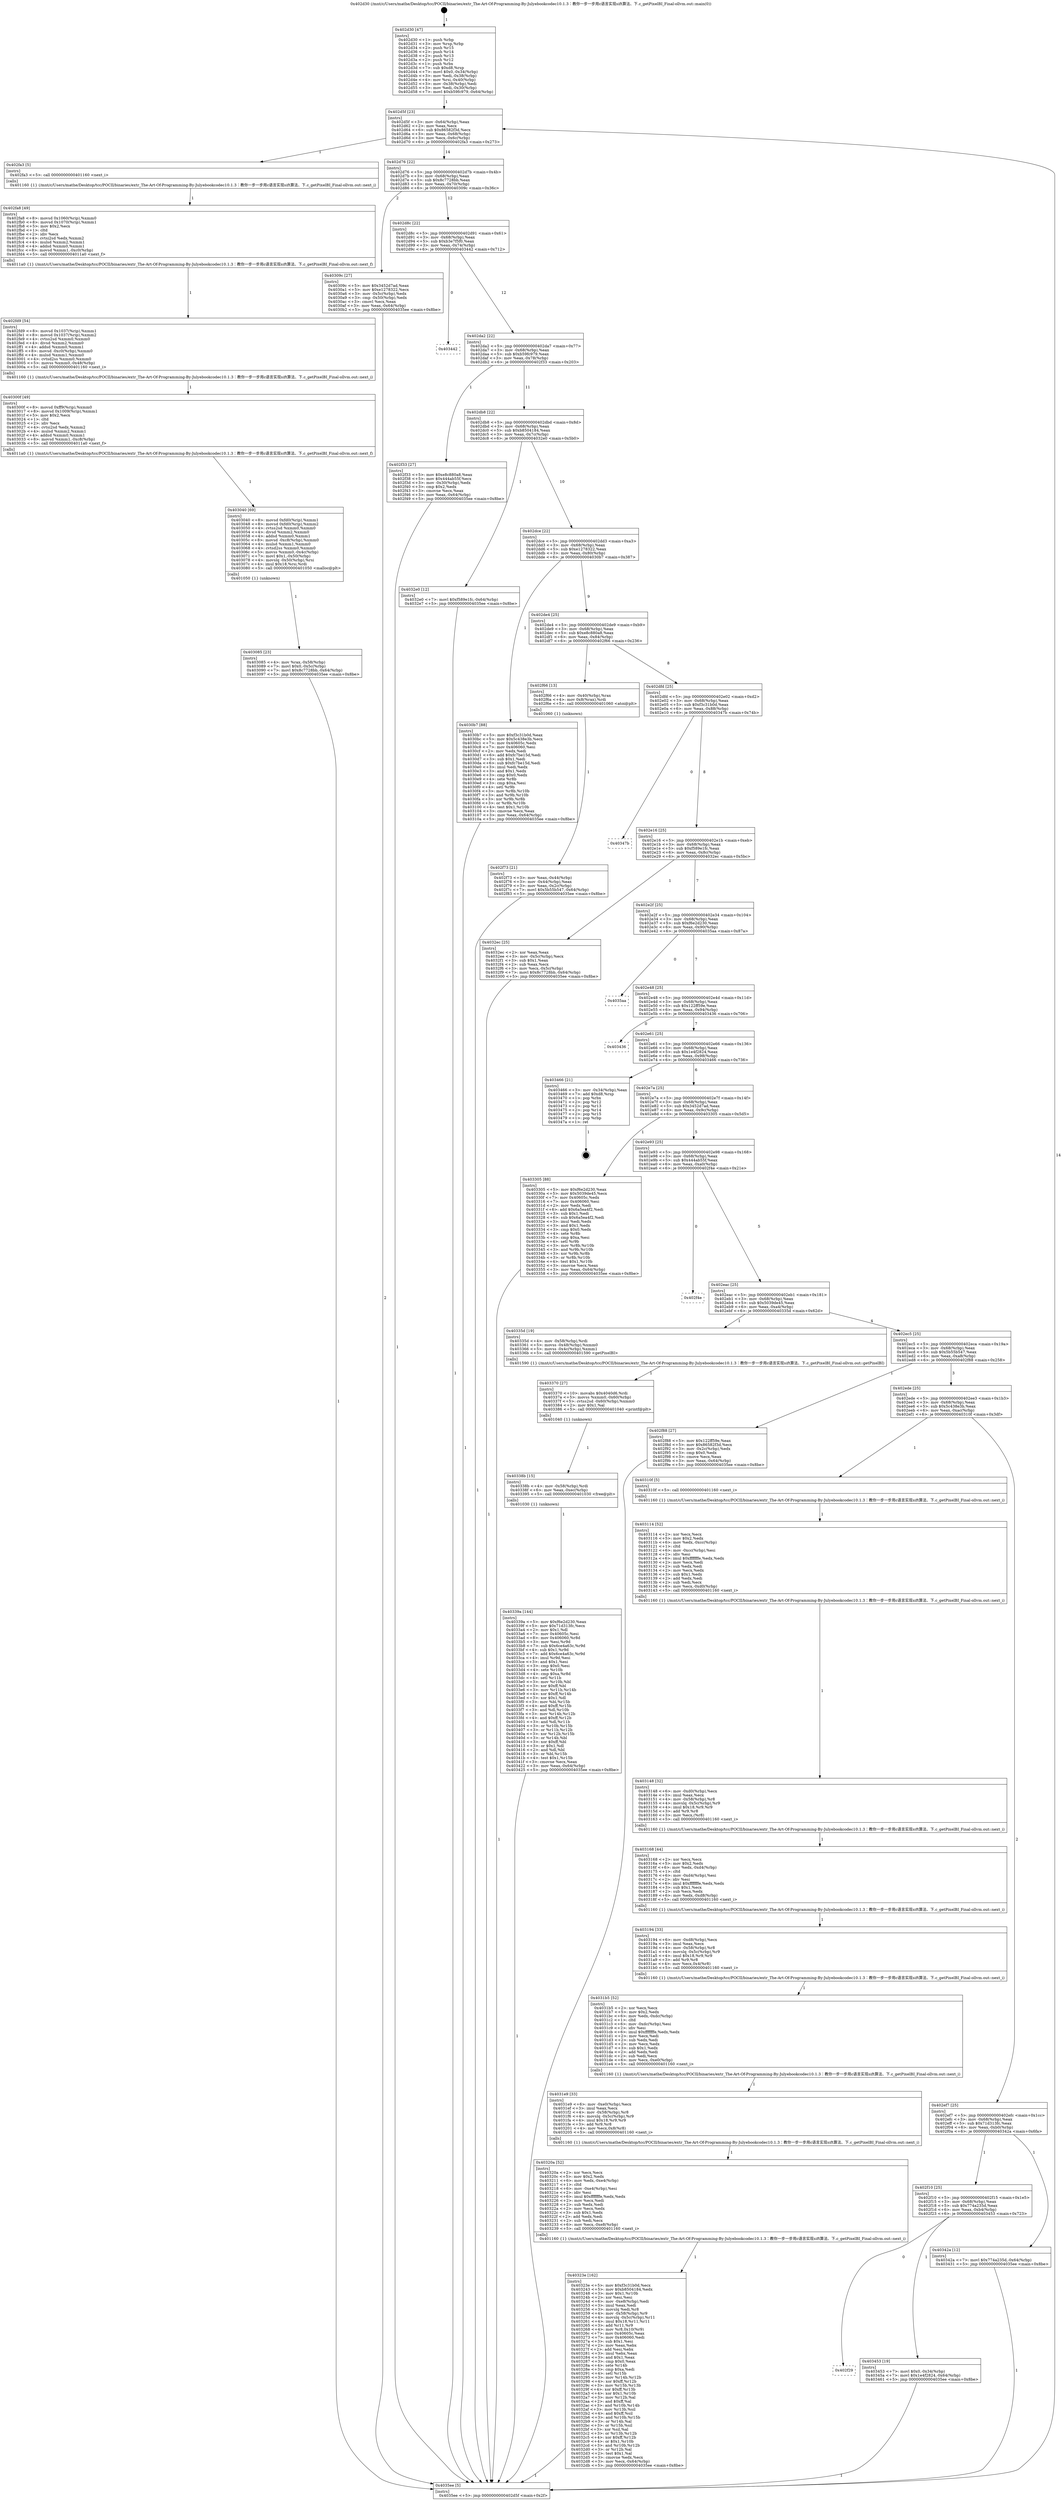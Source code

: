 digraph "0x402d30" {
  label = "0x402d30 (/mnt/c/Users/mathe/Desktop/tcc/POCII/binaries/extr_The-Art-Of-Programming-By-Julyebookcodec10.1.3：教你一步一步用c语言实现sift算法、下.c_getPixelBI_Final-ollvm.out::main(0))"
  labelloc = "t"
  node[shape=record]

  Entry [label="",width=0.3,height=0.3,shape=circle,fillcolor=black,style=filled]
  "0x402d5f" [label="{
     0x402d5f [23]\l
     | [instrs]\l
     &nbsp;&nbsp;0x402d5f \<+3\>: mov -0x64(%rbp),%eax\l
     &nbsp;&nbsp;0x402d62 \<+2\>: mov %eax,%ecx\l
     &nbsp;&nbsp;0x402d64 \<+6\>: sub $0x86582f3d,%ecx\l
     &nbsp;&nbsp;0x402d6a \<+3\>: mov %eax,-0x68(%rbp)\l
     &nbsp;&nbsp;0x402d6d \<+3\>: mov %ecx,-0x6c(%rbp)\l
     &nbsp;&nbsp;0x402d70 \<+6\>: je 0000000000402fa3 \<main+0x273\>\l
  }"]
  "0x402fa3" [label="{
     0x402fa3 [5]\l
     | [instrs]\l
     &nbsp;&nbsp;0x402fa3 \<+5\>: call 0000000000401160 \<next_i\>\l
     | [calls]\l
     &nbsp;&nbsp;0x401160 \{1\} (/mnt/c/Users/mathe/Desktop/tcc/POCII/binaries/extr_The-Art-Of-Programming-By-Julyebookcodec10.1.3：教你一步一步用c语言实现sift算法、下.c_getPixelBI_Final-ollvm.out::next_i)\l
  }"]
  "0x402d76" [label="{
     0x402d76 [22]\l
     | [instrs]\l
     &nbsp;&nbsp;0x402d76 \<+5\>: jmp 0000000000402d7b \<main+0x4b\>\l
     &nbsp;&nbsp;0x402d7b \<+3\>: mov -0x68(%rbp),%eax\l
     &nbsp;&nbsp;0x402d7e \<+5\>: sub $0x8c7728bb,%eax\l
     &nbsp;&nbsp;0x402d83 \<+3\>: mov %eax,-0x70(%rbp)\l
     &nbsp;&nbsp;0x402d86 \<+6\>: je 000000000040309c \<main+0x36c\>\l
  }"]
  Exit [label="",width=0.3,height=0.3,shape=circle,fillcolor=black,style=filled,peripheries=2]
  "0x40309c" [label="{
     0x40309c [27]\l
     | [instrs]\l
     &nbsp;&nbsp;0x40309c \<+5\>: mov $0x3452d7ad,%eax\l
     &nbsp;&nbsp;0x4030a1 \<+5\>: mov $0xe1278322,%ecx\l
     &nbsp;&nbsp;0x4030a6 \<+3\>: mov -0x5c(%rbp),%edx\l
     &nbsp;&nbsp;0x4030a9 \<+3\>: cmp -0x50(%rbp),%edx\l
     &nbsp;&nbsp;0x4030ac \<+3\>: cmovl %ecx,%eax\l
     &nbsp;&nbsp;0x4030af \<+3\>: mov %eax,-0x64(%rbp)\l
     &nbsp;&nbsp;0x4030b2 \<+5\>: jmp 00000000004035ee \<main+0x8be\>\l
  }"]
  "0x402d8c" [label="{
     0x402d8c [22]\l
     | [instrs]\l
     &nbsp;&nbsp;0x402d8c \<+5\>: jmp 0000000000402d91 \<main+0x61\>\l
     &nbsp;&nbsp;0x402d91 \<+3\>: mov -0x68(%rbp),%eax\l
     &nbsp;&nbsp;0x402d94 \<+5\>: sub $0xb3e7f5f0,%eax\l
     &nbsp;&nbsp;0x402d99 \<+3\>: mov %eax,-0x74(%rbp)\l
     &nbsp;&nbsp;0x402d9c \<+6\>: je 0000000000403442 \<main+0x712\>\l
  }"]
  "0x402f29" [label="{
     0x402f29\l
  }", style=dashed]
  "0x403442" [label="{
     0x403442\l
  }", style=dashed]
  "0x402da2" [label="{
     0x402da2 [22]\l
     | [instrs]\l
     &nbsp;&nbsp;0x402da2 \<+5\>: jmp 0000000000402da7 \<main+0x77\>\l
     &nbsp;&nbsp;0x402da7 \<+3\>: mov -0x68(%rbp),%eax\l
     &nbsp;&nbsp;0x402daa \<+5\>: sub $0xb59fc979,%eax\l
     &nbsp;&nbsp;0x402daf \<+3\>: mov %eax,-0x78(%rbp)\l
     &nbsp;&nbsp;0x402db2 \<+6\>: je 0000000000402f33 \<main+0x203\>\l
  }"]
  "0x403453" [label="{
     0x403453 [19]\l
     | [instrs]\l
     &nbsp;&nbsp;0x403453 \<+7\>: movl $0x0,-0x34(%rbp)\l
     &nbsp;&nbsp;0x40345a \<+7\>: movl $0x1e4f2824,-0x64(%rbp)\l
     &nbsp;&nbsp;0x403461 \<+5\>: jmp 00000000004035ee \<main+0x8be\>\l
  }"]
  "0x402f33" [label="{
     0x402f33 [27]\l
     | [instrs]\l
     &nbsp;&nbsp;0x402f33 \<+5\>: mov $0xe8c880a8,%eax\l
     &nbsp;&nbsp;0x402f38 \<+5\>: mov $0x444ab55f,%ecx\l
     &nbsp;&nbsp;0x402f3d \<+3\>: mov -0x30(%rbp),%edx\l
     &nbsp;&nbsp;0x402f40 \<+3\>: cmp $0x2,%edx\l
     &nbsp;&nbsp;0x402f43 \<+3\>: cmovne %ecx,%eax\l
     &nbsp;&nbsp;0x402f46 \<+3\>: mov %eax,-0x64(%rbp)\l
     &nbsp;&nbsp;0x402f49 \<+5\>: jmp 00000000004035ee \<main+0x8be\>\l
  }"]
  "0x402db8" [label="{
     0x402db8 [22]\l
     | [instrs]\l
     &nbsp;&nbsp;0x402db8 \<+5\>: jmp 0000000000402dbd \<main+0x8d\>\l
     &nbsp;&nbsp;0x402dbd \<+3\>: mov -0x68(%rbp),%eax\l
     &nbsp;&nbsp;0x402dc0 \<+5\>: sub $0xb8504184,%eax\l
     &nbsp;&nbsp;0x402dc5 \<+3\>: mov %eax,-0x7c(%rbp)\l
     &nbsp;&nbsp;0x402dc8 \<+6\>: je 00000000004032e0 \<main+0x5b0\>\l
  }"]
  "0x4035ee" [label="{
     0x4035ee [5]\l
     | [instrs]\l
     &nbsp;&nbsp;0x4035ee \<+5\>: jmp 0000000000402d5f \<main+0x2f\>\l
  }"]
  "0x402d30" [label="{
     0x402d30 [47]\l
     | [instrs]\l
     &nbsp;&nbsp;0x402d30 \<+1\>: push %rbp\l
     &nbsp;&nbsp;0x402d31 \<+3\>: mov %rsp,%rbp\l
     &nbsp;&nbsp;0x402d34 \<+2\>: push %r15\l
     &nbsp;&nbsp;0x402d36 \<+2\>: push %r14\l
     &nbsp;&nbsp;0x402d38 \<+2\>: push %r13\l
     &nbsp;&nbsp;0x402d3a \<+2\>: push %r12\l
     &nbsp;&nbsp;0x402d3c \<+1\>: push %rbx\l
     &nbsp;&nbsp;0x402d3d \<+7\>: sub $0xd8,%rsp\l
     &nbsp;&nbsp;0x402d44 \<+7\>: movl $0x0,-0x34(%rbp)\l
     &nbsp;&nbsp;0x402d4b \<+3\>: mov %edi,-0x38(%rbp)\l
     &nbsp;&nbsp;0x402d4e \<+4\>: mov %rsi,-0x40(%rbp)\l
     &nbsp;&nbsp;0x402d52 \<+3\>: mov -0x38(%rbp),%edi\l
     &nbsp;&nbsp;0x402d55 \<+3\>: mov %edi,-0x30(%rbp)\l
     &nbsp;&nbsp;0x402d58 \<+7\>: movl $0xb59fc979,-0x64(%rbp)\l
  }"]
  "0x402f10" [label="{
     0x402f10 [25]\l
     | [instrs]\l
     &nbsp;&nbsp;0x402f10 \<+5\>: jmp 0000000000402f15 \<main+0x1e5\>\l
     &nbsp;&nbsp;0x402f15 \<+3\>: mov -0x68(%rbp),%eax\l
     &nbsp;&nbsp;0x402f18 \<+5\>: sub $0x774a235d,%eax\l
     &nbsp;&nbsp;0x402f1d \<+6\>: mov %eax,-0xb4(%rbp)\l
     &nbsp;&nbsp;0x402f23 \<+6\>: je 0000000000403453 \<main+0x723\>\l
  }"]
  "0x4032e0" [label="{
     0x4032e0 [12]\l
     | [instrs]\l
     &nbsp;&nbsp;0x4032e0 \<+7\>: movl $0xf589e1fc,-0x64(%rbp)\l
     &nbsp;&nbsp;0x4032e7 \<+5\>: jmp 00000000004035ee \<main+0x8be\>\l
  }"]
  "0x402dce" [label="{
     0x402dce [22]\l
     | [instrs]\l
     &nbsp;&nbsp;0x402dce \<+5\>: jmp 0000000000402dd3 \<main+0xa3\>\l
     &nbsp;&nbsp;0x402dd3 \<+3\>: mov -0x68(%rbp),%eax\l
     &nbsp;&nbsp;0x402dd6 \<+5\>: sub $0xe1278322,%eax\l
     &nbsp;&nbsp;0x402ddb \<+3\>: mov %eax,-0x80(%rbp)\l
     &nbsp;&nbsp;0x402dde \<+6\>: je 00000000004030b7 \<main+0x387\>\l
  }"]
  "0x40342a" [label="{
     0x40342a [12]\l
     | [instrs]\l
     &nbsp;&nbsp;0x40342a \<+7\>: movl $0x774a235d,-0x64(%rbp)\l
     &nbsp;&nbsp;0x403431 \<+5\>: jmp 00000000004035ee \<main+0x8be\>\l
  }"]
  "0x4030b7" [label="{
     0x4030b7 [88]\l
     | [instrs]\l
     &nbsp;&nbsp;0x4030b7 \<+5\>: mov $0xf3c31b0d,%eax\l
     &nbsp;&nbsp;0x4030bc \<+5\>: mov $0x5c438e3b,%ecx\l
     &nbsp;&nbsp;0x4030c1 \<+7\>: mov 0x40605c,%edx\l
     &nbsp;&nbsp;0x4030c8 \<+7\>: mov 0x406060,%esi\l
     &nbsp;&nbsp;0x4030cf \<+2\>: mov %edx,%edi\l
     &nbsp;&nbsp;0x4030d1 \<+6\>: add $0xfc7be15d,%edi\l
     &nbsp;&nbsp;0x4030d7 \<+3\>: sub $0x1,%edi\l
     &nbsp;&nbsp;0x4030da \<+6\>: sub $0xfc7be15d,%edi\l
     &nbsp;&nbsp;0x4030e0 \<+3\>: imul %edi,%edx\l
     &nbsp;&nbsp;0x4030e3 \<+3\>: and $0x1,%edx\l
     &nbsp;&nbsp;0x4030e6 \<+3\>: cmp $0x0,%edx\l
     &nbsp;&nbsp;0x4030e9 \<+4\>: sete %r8b\l
     &nbsp;&nbsp;0x4030ed \<+3\>: cmp $0xa,%esi\l
     &nbsp;&nbsp;0x4030f0 \<+4\>: setl %r9b\l
     &nbsp;&nbsp;0x4030f4 \<+3\>: mov %r8b,%r10b\l
     &nbsp;&nbsp;0x4030f7 \<+3\>: and %r9b,%r10b\l
     &nbsp;&nbsp;0x4030fa \<+3\>: xor %r9b,%r8b\l
     &nbsp;&nbsp;0x4030fd \<+3\>: or %r8b,%r10b\l
     &nbsp;&nbsp;0x403100 \<+4\>: test $0x1,%r10b\l
     &nbsp;&nbsp;0x403104 \<+3\>: cmovne %ecx,%eax\l
     &nbsp;&nbsp;0x403107 \<+3\>: mov %eax,-0x64(%rbp)\l
     &nbsp;&nbsp;0x40310a \<+5\>: jmp 00000000004035ee \<main+0x8be\>\l
  }"]
  "0x402de4" [label="{
     0x402de4 [25]\l
     | [instrs]\l
     &nbsp;&nbsp;0x402de4 \<+5\>: jmp 0000000000402de9 \<main+0xb9\>\l
     &nbsp;&nbsp;0x402de9 \<+3\>: mov -0x68(%rbp),%eax\l
     &nbsp;&nbsp;0x402dec \<+5\>: sub $0xe8c880a8,%eax\l
     &nbsp;&nbsp;0x402df1 \<+6\>: mov %eax,-0x84(%rbp)\l
     &nbsp;&nbsp;0x402df7 \<+6\>: je 0000000000402f66 \<main+0x236\>\l
  }"]
  "0x40339a" [label="{
     0x40339a [144]\l
     | [instrs]\l
     &nbsp;&nbsp;0x40339a \<+5\>: mov $0xf6e2d230,%eax\l
     &nbsp;&nbsp;0x40339f \<+5\>: mov $0x71d313fc,%ecx\l
     &nbsp;&nbsp;0x4033a4 \<+2\>: mov $0x1,%dl\l
     &nbsp;&nbsp;0x4033a6 \<+7\>: mov 0x40605c,%esi\l
     &nbsp;&nbsp;0x4033ad \<+8\>: mov 0x406060,%r8d\l
     &nbsp;&nbsp;0x4033b5 \<+3\>: mov %esi,%r9d\l
     &nbsp;&nbsp;0x4033b8 \<+7\>: sub $0x6ce4a63c,%r9d\l
     &nbsp;&nbsp;0x4033bf \<+4\>: sub $0x1,%r9d\l
     &nbsp;&nbsp;0x4033c3 \<+7\>: add $0x6ce4a63c,%r9d\l
     &nbsp;&nbsp;0x4033ca \<+4\>: imul %r9d,%esi\l
     &nbsp;&nbsp;0x4033ce \<+3\>: and $0x1,%esi\l
     &nbsp;&nbsp;0x4033d1 \<+3\>: cmp $0x0,%esi\l
     &nbsp;&nbsp;0x4033d4 \<+4\>: sete %r10b\l
     &nbsp;&nbsp;0x4033d8 \<+4\>: cmp $0xa,%r8d\l
     &nbsp;&nbsp;0x4033dc \<+4\>: setl %r11b\l
     &nbsp;&nbsp;0x4033e0 \<+3\>: mov %r10b,%bl\l
     &nbsp;&nbsp;0x4033e3 \<+3\>: xor $0xff,%bl\l
     &nbsp;&nbsp;0x4033e6 \<+3\>: mov %r11b,%r14b\l
     &nbsp;&nbsp;0x4033e9 \<+4\>: xor $0xff,%r14b\l
     &nbsp;&nbsp;0x4033ed \<+3\>: xor $0x1,%dl\l
     &nbsp;&nbsp;0x4033f0 \<+3\>: mov %bl,%r15b\l
     &nbsp;&nbsp;0x4033f3 \<+4\>: and $0xff,%r15b\l
     &nbsp;&nbsp;0x4033f7 \<+3\>: and %dl,%r10b\l
     &nbsp;&nbsp;0x4033fa \<+3\>: mov %r14b,%r12b\l
     &nbsp;&nbsp;0x4033fd \<+4\>: and $0xff,%r12b\l
     &nbsp;&nbsp;0x403401 \<+3\>: and %dl,%r11b\l
     &nbsp;&nbsp;0x403404 \<+3\>: or %r10b,%r15b\l
     &nbsp;&nbsp;0x403407 \<+3\>: or %r11b,%r12b\l
     &nbsp;&nbsp;0x40340a \<+3\>: xor %r12b,%r15b\l
     &nbsp;&nbsp;0x40340d \<+3\>: or %r14b,%bl\l
     &nbsp;&nbsp;0x403410 \<+3\>: xor $0xff,%bl\l
     &nbsp;&nbsp;0x403413 \<+3\>: or $0x1,%dl\l
     &nbsp;&nbsp;0x403416 \<+2\>: and %dl,%bl\l
     &nbsp;&nbsp;0x403418 \<+3\>: or %bl,%r15b\l
     &nbsp;&nbsp;0x40341b \<+4\>: test $0x1,%r15b\l
     &nbsp;&nbsp;0x40341f \<+3\>: cmovne %ecx,%eax\l
     &nbsp;&nbsp;0x403422 \<+3\>: mov %eax,-0x64(%rbp)\l
     &nbsp;&nbsp;0x403425 \<+5\>: jmp 00000000004035ee \<main+0x8be\>\l
  }"]
  "0x402f66" [label="{
     0x402f66 [13]\l
     | [instrs]\l
     &nbsp;&nbsp;0x402f66 \<+4\>: mov -0x40(%rbp),%rax\l
     &nbsp;&nbsp;0x402f6a \<+4\>: mov 0x8(%rax),%rdi\l
     &nbsp;&nbsp;0x402f6e \<+5\>: call 0000000000401060 \<atoi@plt\>\l
     | [calls]\l
     &nbsp;&nbsp;0x401060 \{1\} (unknown)\l
  }"]
  "0x402dfd" [label="{
     0x402dfd [25]\l
     | [instrs]\l
     &nbsp;&nbsp;0x402dfd \<+5\>: jmp 0000000000402e02 \<main+0xd2\>\l
     &nbsp;&nbsp;0x402e02 \<+3\>: mov -0x68(%rbp),%eax\l
     &nbsp;&nbsp;0x402e05 \<+5\>: sub $0xf3c31b0d,%eax\l
     &nbsp;&nbsp;0x402e0a \<+6\>: mov %eax,-0x88(%rbp)\l
     &nbsp;&nbsp;0x402e10 \<+6\>: je 000000000040347b \<main+0x74b\>\l
  }"]
  "0x402f73" [label="{
     0x402f73 [21]\l
     | [instrs]\l
     &nbsp;&nbsp;0x402f73 \<+3\>: mov %eax,-0x44(%rbp)\l
     &nbsp;&nbsp;0x402f76 \<+3\>: mov -0x44(%rbp),%eax\l
     &nbsp;&nbsp;0x402f79 \<+3\>: mov %eax,-0x2c(%rbp)\l
     &nbsp;&nbsp;0x402f7c \<+7\>: movl $0x5b55b547,-0x64(%rbp)\l
     &nbsp;&nbsp;0x402f83 \<+5\>: jmp 00000000004035ee \<main+0x8be\>\l
  }"]
  "0x40338b" [label="{
     0x40338b [15]\l
     | [instrs]\l
     &nbsp;&nbsp;0x40338b \<+4\>: mov -0x58(%rbp),%rdi\l
     &nbsp;&nbsp;0x40338f \<+6\>: mov %eax,-0xec(%rbp)\l
     &nbsp;&nbsp;0x403395 \<+5\>: call 0000000000401030 \<free@plt\>\l
     | [calls]\l
     &nbsp;&nbsp;0x401030 \{1\} (unknown)\l
  }"]
  "0x40347b" [label="{
     0x40347b\l
  }", style=dashed]
  "0x402e16" [label="{
     0x402e16 [25]\l
     | [instrs]\l
     &nbsp;&nbsp;0x402e16 \<+5\>: jmp 0000000000402e1b \<main+0xeb\>\l
     &nbsp;&nbsp;0x402e1b \<+3\>: mov -0x68(%rbp),%eax\l
     &nbsp;&nbsp;0x402e1e \<+5\>: sub $0xf589e1fc,%eax\l
     &nbsp;&nbsp;0x402e23 \<+6\>: mov %eax,-0x8c(%rbp)\l
     &nbsp;&nbsp;0x402e29 \<+6\>: je 00000000004032ec \<main+0x5bc\>\l
  }"]
  "0x403370" [label="{
     0x403370 [27]\l
     | [instrs]\l
     &nbsp;&nbsp;0x403370 \<+10\>: movabs $0x4040d6,%rdi\l
     &nbsp;&nbsp;0x40337a \<+5\>: movss %xmm0,-0x60(%rbp)\l
     &nbsp;&nbsp;0x40337f \<+5\>: cvtss2sd -0x60(%rbp),%xmm0\l
     &nbsp;&nbsp;0x403384 \<+2\>: mov $0x1,%al\l
     &nbsp;&nbsp;0x403386 \<+5\>: call 0000000000401040 \<printf@plt\>\l
     | [calls]\l
     &nbsp;&nbsp;0x401040 \{1\} (unknown)\l
  }"]
  "0x4032ec" [label="{
     0x4032ec [25]\l
     | [instrs]\l
     &nbsp;&nbsp;0x4032ec \<+2\>: xor %eax,%eax\l
     &nbsp;&nbsp;0x4032ee \<+3\>: mov -0x5c(%rbp),%ecx\l
     &nbsp;&nbsp;0x4032f1 \<+3\>: sub $0x1,%eax\l
     &nbsp;&nbsp;0x4032f4 \<+2\>: sub %eax,%ecx\l
     &nbsp;&nbsp;0x4032f6 \<+3\>: mov %ecx,-0x5c(%rbp)\l
     &nbsp;&nbsp;0x4032f9 \<+7\>: movl $0x8c7728bb,-0x64(%rbp)\l
     &nbsp;&nbsp;0x403300 \<+5\>: jmp 00000000004035ee \<main+0x8be\>\l
  }"]
  "0x402e2f" [label="{
     0x402e2f [25]\l
     | [instrs]\l
     &nbsp;&nbsp;0x402e2f \<+5\>: jmp 0000000000402e34 \<main+0x104\>\l
     &nbsp;&nbsp;0x402e34 \<+3\>: mov -0x68(%rbp),%eax\l
     &nbsp;&nbsp;0x402e37 \<+5\>: sub $0xf6e2d230,%eax\l
     &nbsp;&nbsp;0x402e3c \<+6\>: mov %eax,-0x90(%rbp)\l
     &nbsp;&nbsp;0x402e42 \<+6\>: je 00000000004035aa \<main+0x87a\>\l
  }"]
  "0x40323e" [label="{
     0x40323e [162]\l
     | [instrs]\l
     &nbsp;&nbsp;0x40323e \<+5\>: mov $0xf3c31b0d,%ecx\l
     &nbsp;&nbsp;0x403243 \<+5\>: mov $0xb8504184,%edx\l
     &nbsp;&nbsp;0x403248 \<+3\>: mov $0x1,%r10b\l
     &nbsp;&nbsp;0x40324b \<+2\>: xor %esi,%esi\l
     &nbsp;&nbsp;0x40324d \<+6\>: mov -0xe8(%rbp),%edi\l
     &nbsp;&nbsp;0x403253 \<+3\>: imul %eax,%edi\l
     &nbsp;&nbsp;0x403256 \<+3\>: movslq %edi,%r8\l
     &nbsp;&nbsp;0x403259 \<+4\>: mov -0x58(%rbp),%r9\l
     &nbsp;&nbsp;0x40325d \<+4\>: movslq -0x5c(%rbp),%r11\l
     &nbsp;&nbsp;0x403261 \<+4\>: imul $0x18,%r11,%r11\l
     &nbsp;&nbsp;0x403265 \<+3\>: add %r11,%r9\l
     &nbsp;&nbsp;0x403268 \<+4\>: mov %r8,0x10(%r9)\l
     &nbsp;&nbsp;0x40326c \<+7\>: mov 0x40605c,%eax\l
     &nbsp;&nbsp;0x403273 \<+7\>: mov 0x406060,%edi\l
     &nbsp;&nbsp;0x40327a \<+3\>: sub $0x1,%esi\l
     &nbsp;&nbsp;0x40327d \<+2\>: mov %eax,%ebx\l
     &nbsp;&nbsp;0x40327f \<+2\>: add %esi,%ebx\l
     &nbsp;&nbsp;0x403281 \<+3\>: imul %ebx,%eax\l
     &nbsp;&nbsp;0x403284 \<+3\>: and $0x1,%eax\l
     &nbsp;&nbsp;0x403287 \<+3\>: cmp $0x0,%eax\l
     &nbsp;&nbsp;0x40328a \<+4\>: sete %r14b\l
     &nbsp;&nbsp;0x40328e \<+3\>: cmp $0xa,%edi\l
     &nbsp;&nbsp;0x403291 \<+4\>: setl %r15b\l
     &nbsp;&nbsp;0x403295 \<+3\>: mov %r14b,%r12b\l
     &nbsp;&nbsp;0x403298 \<+4\>: xor $0xff,%r12b\l
     &nbsp;&nbsp;0x40329c \<+3\>: mov %r15b,%r13b\l
     &nbsp;&nbsp;0x40329f \<+4\>: xor $0xff,%r13b\l
     &nbsp;&nbsp;0x4032a3 \<+4\>: xor $0x1,%r10b\l
     &nbsp;&nbsp;0x4032a7 \<+3\>: mov %r12b,%al\l
     &nbsp;&nbsp;0x4032aa \<+2\>: and $0xff,%al\l
     &nbsp;&nbsp;0x4032ac \<+3\>: and %r10b,%r14b\l
     &nbsp;&nbsp;0x4032af \<+3\>: mov %r13b,%sil\l
     &nbsp;&nbsp;0x4032b2 \<+4\>: and $0xff,%sil\l
     &nbsp;&nbsp;0x4032b6 \<+3\>: and %r10b,%r15b\l
     &nbsp;&nbsp;0x4032b9 \<+3\>: or %r14b,%al\l
     &nbsp;&nbsp;0x4032bc \<+3\>: or %r15b,%sil\l
     &nbsp;&nbsp;0x4032bf \<+3\>: xor %sil,%al\l
     &nbsp;&nbsp;0x4032c2 \<+3\>: or %r13b,%r12b\l
     &nbsp;&nbsp;0x4032c5 \<+4\>: xor $0xff,%r12b\l
     &nbsp;&nbsp;0x4032c9 \<+4\>: or $0x1,%r10b\l
     &nbsp;&nbsp;0x4032cd \<+3\>: and %r10b,%r12b\l
     &nbsp;&nbsp;0x4032d0 \<+3\>: or %r12b,%al\l
     &nbsp;&nbsp;0x4032d3 \<+2\>: test $0x1,%al\l
     &nbsp;&nbsp;0x4032d5 \<+3\>: cmovne %edx,%ecx\l
     &nbsp;&nbsp;0x4032d8 \<+3\>: mov %ecx,-0x64(%rbp)\l
     &nbsp;&nbsp;0x4032db \<+5\>: jmp 00000000004035ee \<main+0x8be\>\l
  }"]
  "0x4035aa" [label="{
     0x4035aa\l
  }", style=dashed]
  "0x402e48" [label="{
     0x402e48 [25]\l
     | [instrs]\l
     &nbsp;&nbsp;0x402e48 \<+5\>: jmp 0000000000402e4d \<main+0x11d\>\l
     &nbsp;&nbsp;0x402e4d \<+3\>: mov -0x68(%rbp),%eax\l
     &nbsp;&nbsp;0x402e50 \<+5\>: sub $0x122ff59e,%eax\l
     &nbsp;&nbsp;0x402e55 \<+6\>: mov %eax,-0x94(%rbp)\l
     &nbsp;&nbsp;0x402e5b \<+6\>: je 0000000000403436 \<main+0x706\>\l
  }"]
  "0x40320a" [label="{
     0x40320a [52]\l
     | [instrs]\l
     &nbsp;&nbsp;0x40320a \<+2\>: xor %ecx,%ecx\l
     &nbsp;&nbsp;0x40320c \<+5\>: mov $0x2,%edx\l
     &nbsp;&nbsp;0x403211 \<+6\>: mov %edx,-0xe4(%rbp)\l
     &nbsp;&nbsp;0x403217 \<+1\>: cltd\l
     &nbsp;&nbsp;0x403218 \<+6\>: mov -0xe4(%rbp),%esi\l
     &nbsp;&nbsp;0x40321e \<+2\>: idiv %esi\l
     &nbsp;&nbsp;0x403220 \<+6\>: imul $0xfffffffe,%edx,%edx\l
     &nbsp;&nbsp;0x403226 \<+2\>: mov %ecx,%edi\l
     &nbsp;&nbsp;0x403228 \<+2\>: sub %edx,%edi\l
     &nbsp;&nbsp;0x40322a \<+2\>: mov %ecx,%edx\l
     &nbsp;&nbsp;0x40322c \<+3\>: sub $0x1,%edx\l
     &nbsp;&nbsp;0x40322f \<+2\>: add %edx,%edi\l
     &nbsp;&nbsp;0x403231 \<+2\>: sub %edi,%ecx\l
     &nbsp;&nbsp;0x403233 \<+6\>: mov %ecx,-0xe8(%rbp)\l
     &nbsp;&nbsp;0x403239 \<+5\>: call 0000000000401160 \<next_i\>\l
     | [calls]\l
     &nbsp;&nbsp;0x401160 \{1\} (/mnt/c/Users/mathe/Desktop/tcc/POCII/binaries/extr_The-Art-Of-Programming-By-Julyebookcodec10.1.3：教你一步一步用c语言实现sift算法、下.c_getPixelBI_Final-ollvm.out::next_i)\l
  }"]
  "0x403436" [label="{
     0x403436\l
  }", style=dashed]
  "0x402e61" [label="{
     0x402e61 [25]\l
     | [instrs]\l
     &nbsp;&nbsp;0x402e61 \<+5\>: jmp 0000000000402e66 \<main+0x136\>\l
     &nbsp;&nbsp;0x402e66 \<+3\>: mov -0x68(%rbp),%eax\l
     &nbsp;&nbsp;0x402e69 \<+5\>: sub $0x1e4f2824,%eax\l
     &nbsp;&nbsp;0x402e6e \<+6\>: mov %eax,-0x98(%rbp)\l
     &nbsp;&nbsp;0x402e74 \<+6\>: je 0000000000403466 \<main+0x736\>\l
  }"]
  "0x4031e9" [label="{
     0x4031e9 [33]\l
     | [instrs]\l
     &nbsp;&nbsp;0x4031e9 \<+6\>: mov -0xe0(%rbp),%ecx\l
     &nbsp;&nbsp;0x4031ef \<+3\>: imul %eax,%ecx\l
     &nbsp;&nbsp;0x4031f2 \<+4\>: mov -0x58(%rbp),%r8\l
     &nbsp;&nbsp;0x4031f6 \<+4\>: movslq -0x5c(%rbp),%r9\l
     &nbsp;&nbsp;0x4031fa \<+4\>: imul $0x18,%r9,%r9\l
     &nbsp;&nbsp;0x4031fe \<+3\>: add %r9,%r8\l
     &nbsp;&nbsp;0x403201 \<+4\>: mov %ecx,0x8(%r8)\l
     &nbsp;&nbsp;0x403205 \<+5\>: call 0000000000401160 \<next_i\>\l
     | [calls]\l
     &nbsp;&nbsp;0x401160 \{1\} (/mnt/c/Users/mathe/Desktop/tcc/POCII/binaries/extr_The-Art-Of-Programming-By-Julyebookcodec10.1.3：教你一步一步用c语言实现sift算法、下.c_getPixelBI_Final-ollvm.out::next_i)\l
  }"]
  "0x403466" [label="{
     0x403466 [21]\l
     | [instrs]\l
     &nbsp;&nbsp;0x403466 \<+3\>: mov -0x34(%rbp),%eax\l
     &nbsp;&nbsp;0x403469 \<+7\>: add $0xd8,%rsp\l
     &nbsp;&nbsp;0x403470 \<+1\>: pop %rbx\l
     &nbsp;&nbsp;0x403471 \<+2\>: pop %r12\l
     &nbsp;&nbsp;0x403473 \<+2\>: pop %r13\l
     &nbsp;&nbsp;0x403475 \<+2\>: pop %r14\l
     &nbsp;&nbsp;0x403477 \<+2\>: pop %r15\l
     &nbsp;&nbsp;0x403479 \<+1\>: pop %rbp\l
     &nbsp;&nbsp;0x40347a \<+1\>: ret\l
  }"]
  "0x402e7a" [label="{
     0x402e7a [25]\l
     | [instrs]\l
     &nbsp;&nbsp;0x402e7a \<+5\>: jmp 0000000000402e7f \<main+0x14f\>\l
     &nbsp;&nbsp;0x402e7f \<+3\>: mov -0x68(%rbp),%eax\l
     &nbsp;&nbsp;0x402e82 \<+5\>: sub $0x3452d7ad,%eax\l
     &nbsp;&nbsp;0x402e87 \<+6\>: mov %eax,-0x9c(%rbp)\l
     &nbsp;&nbsp;0x402e8d \<+6\>: je 0000000000403305 \<main+0x5d5\>\l
  }"]
  "0x4031b5" [label="{
     0x4031b5 [52]\l
     | [instrs]\l
     &nbsp;&nbsp;0x4031b5 \<+2\>: xor %ecx,%ecx\l
     &nbsp;&nbsp;0x4031b7 \<+5\>: mov $0x2,%edx\l
     &nbsp;&nbsp;0x4031bc \<+6\>: mov %edx,-0xdc(%rbp)\l
     &nbsp;&nbsp;0x4031c2 \<+1\>: cltd\l
     &nbsp;&nbsp;0x4031c3 \<+6\>: mov -0xdc(%rbp),%esi\l
     &nbsp;&nbsp;0x4031c9 \<+2\>: idiv %esi\l
     &nbsp;&nbsp;0x4031cb \<+6\>: imul $0xfffffffe,%edx,%edx\l
     &nbsp;&nbsp;0x4031d1 \<+2\>: mov %ecx,%edi\l
     &nbsp;&nbsp;0x4031d3 \<+2\>: sub %edx,%edi\l
     &nbsp;&nbsp;0x4031d5 \<+2\>: mov %ecx,%edx\l
     &nbsp;&nbsp;0x4031d7 \<+3\>: sub $0x1,%edx\l
     &nbsp;&nbsp;0x4031da \<+2\>: add %edx,%edi\l
     &nbsp;&nbsp;0x4031dc \<+2\>: sub %edi,%ecx\l
     &nbsp;&nbsp;0x4031de \<+6\>: mov %ecx,-0xe0(%rbp)\l
     &nbsp;&nbsp;0x4031e4 \<+5\>: call 0000000000401160 \<next_i\>\l
     | [calls]\l
     &nbsp;&nbsp;0x401160 \{1\} (/mnt/c/Users/mathe/Desktop/tcc/POCII/binaries/extr_The-Art-Of-Programming-By-Julyebookcodec10.1.3：教你一步一步用c语言实现sift算法、下.c_getPixelBI_Final-ollvm.out::next_i)\l
  }"]
  "0x403305" [label="{
     0x403305 [88]\l
     | [instrs]\l
     &nbsp;&nbsp;0x403305 \<+5\>: mov $0xf6e2d230,%eax\l
     &nbsp;&nbsp;0x40330a \<+5\>: mov $0x5039de45,%ecx\l
     &nbsp;&nbsp;0x40330f \<+7\>: mov 0x40605c,%edx\l
     &nbsp;&nbsp;0x403316 \<+7\>: mov 0x406060,%esi\l
     &nbsp;&nbsp;0x40331d \<+2\>: mov %edx,%edi\l
     &nbsp;&nbsp;0x40331f \<+6\>: add $0x6a5ea4f2,%edi\l
     &nbsp;&nbsp;0x403325 \<+3\>: sub $0x1,%edi\l
     &nbsp;&nbsp;0x403328 \<+6\>: sub $0x6a5ea4f2,%edi\l
     &nbsp;&nbsp;0x40332e \<+3\>: imul %edi,%edx\l
     &nbsp;&nbsp;0x403331 \<+3\>: and $0x1,%edx\l
     &nbsp;&nbsp;0x403334 \<+3\>: cmp $0x0,%edx\l
     &nbsp;&nbsp;0x403337 \<+4\>: sete %r8b\l
     &nbsp;&nbsp;0x40333b \<+3\>: cmp $0xa,%esi\l
     &nbsp;&nbsp;0x40333e \<+4\>: setl %r9b\l
     &nbsp;&nbsp;0x403342 \<+3\>: mov %r8b,%r10b\l
     &nbsp;&nbsp;0x403345 \<+3\>: and %r9b,%r10b\l
     &nbsp;&nbsp;0x403348 \<+3\>: xor %r9b,%r8b\l
     &nbsp;&nbsp;0x40334b \<+3\>: or %r8b,%r10b\l
     &nbsp;&nbsp;0x40334e \<+4\>: test $0x1,%r10b\l
     &nbsp;&nbsp;0x403352 \<+3\>: cmovne %ecx,%eax\l
     &nbsp;&nbsp;0x403355 \<+3\>: mov %eax,-0x64(%rbp)\l
     &nbsp;&nbsp;0x403358 \<+5\>: jmp 00000000004035ee \<main+0x8be\>\l
  }"]
  "0x402e93" [label="{
     0x402e93 [25]\l
     | [instrs]\l
     &nbsp;&nbsp;0x402e93 \<+5\>: jmp 0000000000402e98 \<main+0x168\>\l
     &nbsp;&nbsp;0x402e98 \<+3\>: mov -0x68(%rbp),%eax\l
     &nbsp;&nbsp;0x402e9b \<+5\>: sub $0x444ab55f,%eax\l
     &nbsp;&nbsp;0x402ea0 \<+6\>: mov %eax,-0xa0(%rbp)\l
     &nbsp;&nbsp;0x402ea6 \<+6\>: je 0000000000402f4e \<main+0x21e\>\l
  }"]
  "0x403194" [label="{
     0x403194 [33]\l
     | [instrs]\l
     &nbsp;&nbsp;0x403194 \<+6\>: mov -0xd8(%rbp),%ecx\l
     &nbsp;&nbsp;0x40319a \<+3\>: imul %eax,%ecx\l
     &nbsp;&nbsp;0x40319d \<+4\>: mov -0x58(%rbp),%r8\l
     &nbsp;&nbsp;0x4031a1 \<+4\>: movslq -0x5c(%rbp),%r9\l
     &nbsp;&nbsp;0x4031a5 \<+4\>: imul $0x18,%r9,%r9\l
     &nbsp;&nbsp;0x4031a9 \<+3\>: add %r9,%r8\l
     &nbsp;&nbsp;0x4031ac \<+4\>: mov %ecx,0x4(%r8)\l
     &nbsp;&nbsp;0x4031b0 \<+5\>: call 0000000000401160 \<next_i\>\l
     | [calls]\l
     &nbsp;&nbsp;0x401160 \{1\} (/mnt/c/Users/mathe/Desktop/tcc/POCII/binaries/extr_The-Art-Of-Programming-By-Julyebookcodec10.1.3：教你一步一步用c语言实现sift算法、下.c_getPixelBI_Final-ollvm.out::next_i)\l
  }"]
  "0x402f4e" [label="{
     0x402f4e\l
  }", style=dashed]
  "0x402eac" [label="{
     0x402eac [25]\l
     | [instrs]\l
     &nbsp;&nbsp;0x402eac \<+5\>: jmp 0000000000402eb1 \<main+0x181\>\l
     &nbsp;&nbsp;0x402eb1 \<+3\>: mov -0x68(%rbp),%eax\l
     &nbsp;&nbsp;0x402eb4 \<+5\>: sub $0x5039de45,%eax\l
     &nbsp;&nbsp;0x402eb9 \<+6\>: mov %eax,-0xa4(%rbp)\l
     &nbsp;&nbsp;0x402ebf \<+6\>: je 000000000040335d \<main+0x62d\>\l
  }"]
  "0x403168" [label="{
     0x403168 [44]\l
     | [instrs]\l
     &nbsp;&nbsp;0x403168 \<+2\>: xor %ecx,%ecx\l
     &nbsp;&nbsp;0x40316a \<+5\>: mov $0x2,%edx\l
     &nbsp;&nbsp;0x40316f \<+6\>: mov %edx,-0xd4(%rbp)\l
     &nbsp;&nbsp;0x403175 \<+1\>: cltd\l
     &nbsp;&nbsp;0x403176 \<+6\>: mov -0xd4(%rbp),%esi\l
     &nbsp;&nbsp;0x40317c \<+2\>: idiv %esi\l
     &nbsp;&nbsp;0x40317e \<+6\>: imul $0xfffffffe,%edx,%edx\l
     &nbsp;&nbsp;0x403184 \<+3\>: sub $0x1,%ecx\l
     &nbsp;&nbsp;0x403187 \<+2\>: sub %ecx,%edx\l
     &nbsp;&nbsp;0x403189 \<+6\>: mov %edx,-0xd8(%rbp)\l
     &nbsp;&nbsp;0x40318f \<+5\>: call 0000000000401160 \<next_i\>\l
     | [calls]\l
     &nbsp;&nbsp;0x401160 \{1\} (/mnt/c/Users/mathe/Desktop/tcc/POCII/binaries/extr_The-Art-Of-Programming-By-Julyebookcodec10.1.3：教你一步一步用c语言实现sift算法、下.c_getPixelBI_Final-ollvm.out::next_i)\l
  }"]
  "0x40335d" [label="{
     0x40335d [19]\l
     | [instrs]\l
     &nbsp;&nbsp;0x40335d \<+4\>: mov -0x58(%rbp),%rdi\l
     &nbsp;&nbsp;0x403361 \<+5\>: movss -0x48(%rbp),%xmm0\l
     &nbsp;&nbsp;0x403366 \<+5\>: movss -0x4c(%rbp),%xmm1\l
     &nbsp;&nbsp;0x40336b \<+5\>: call 0000000000401590 \<getPixelBI\>\l
     | [calls]\l
     &nbsp;&nbsp;0x401590 \{1\} (/mnt/c/Users/mathe/Desktop/tcc/POCII/binaries/extr_The-Art-Of-Programming-By-Julyebookcodec10.1.3：教你一步一步用c语言实现sift算法、下.c_getPixelBI_Final-ollvm.out::getPixelBI)\l
  }"]
  "0x402ec5" [label="{
     0x402ec5 [25]\l
     | [instrs]\l
     &nbsp;&nbsp;0x402ec5 \<+5\>: jmp 0000000000402eca \<main+0x19a\>\l
     &nbsp;&nbsp;0x402eca \<+3\>: mov -0x68(%rbp),%eax\l
     &nbsp;&nbsp;0x402ecd \<+5\>: sub $0x5b55b547,%eax\l
     &nbsp;&nbsp;0x402ed2 \<+6\>: mov %eax,-0xa8(%rbp)\l
     &nbsp;&nbsp;0x402ed8 \<+6\>: je 0000000000402f88 \<main+0x258\>\l
  }"]
  "0x403148" [label="{
     0x403148 [32]\l
     | [instrs]\l
     &nbsp;&nbsp;0x403148 \<+6\>: mov -0xd0(%rbp),%ecx\l
     &nbsp;&nbsp;0x40314e \<+3\>: imul %eax,%ecx\l
     &nbsp;&nbsp;0x403151 \<+4\>: mov -0x58(%rbp),%r8\l
     &nbsp;&nbsp;0x403155 \<+4\>: movslq -0x5c(%rbp),%r9\l
     &nbsp;&nbsp;0x403159 \<+4\>: imul $0x18,%r9,%r9\l
     &nbsp;&nbsp;0x40315d \<+3\>: add %r9,%r8\l
     &nbsp;&nbsp;0x403160 \<+3\>: mov %ecx,(%r8)\l
     &nbsp;&nbsp;0x403163 \<+5\>: call 0000000000401160 \<next_i\>\l
     | [calls]\l
     &nbsp;&nbsp;0x401160 \{1\} (/mnt/c/Users/mathe/Desktop/tcc/POCII/binaries/extr_The-Art-Of-Programming-By-Julyebookcodec10.1.3：教你一步一步用c语言实现sift算法、下.c_getPixelBI_Final-ollvm.out::next_i)\l
  }"]
  "0x402f88" [label="{
     0x402f88 [27]\l
     | [instrs]\l
     &nbsp;&nbsp;0x402f88 \<+5\>: mov $0x122ff59e,%eax\l
     &nbsp;&nbsp;0x402f8d \<+5\>: mov $0x86582f3d,%ecx\l
     &nbsp;&nbsp;0x402f92 \<+3\>: mov -0x2c(%rbp),%edx\l
     &nbsp;&nbsp;0x402f95 \<+3\>: cmp $0x0,%edx\l
     &nbsp;&nbsp;0x402f98 \<+3\>: cmove %ecx,%eax\l
     &nbsp;&nbsp;0x402f9b \<+3\>: mov %eax,-0x64(%rbp)\l
     &nbsp;&nbsp;0x402f9e \<+5\>: jmp 00000000004035ee \<main+0x8be\>\l
  }"]
  "0x402ede" [label="{
     0x402ede [25]\l
     | [instrs]\l
     &nbsp;&nbsp;0x402ede \<+5\>: jmp 0000000000402ee3 \<main+0x1b3\>\l
     &nbsp;&nbsp;0x402ee3 \<+3\>: mov -0x68(%rbp),%eax\l
     &nbsp;&nbsp;0x402ee6 \<+5\>: sub $0x5c438e3b,%eax\l
     &nbsp;&nbsp;0x402eeb \<+6\>: mov %eax,-0xac(%rbp)\l
     &nbsp;&nbsp;0x402ef1 \<+6\>: je 000000000040310f \<main+0x3df\>\l
  }"]
  "0x402fa8" [label="{
     0x402fa8 [49]\l
     | [instrs]\l
     &nbsp;&nbsp;0x402fa8 \<+8\>: movsd 0x1060(%rip),%xmm0\l
     &nbsp;&nbsp;0x402fb0 \<+8\>: movsd 0x1070(%rip),%xmm1\l
     &nbsp;&nbsp;0x402fb8 \<+5\>: mov $0x2,%ecx\l
     &nbsp;&nbsp;0x402fbd \<+1\>: cltd\l
     &nbsp;&nbsp;0x402fbe \<+2\>: idiv %ecx\l
     &nbsp;&nbsp;0x402fc0 \<+4\>: cvtsi2sd %edx,%xmm2\l
     &nbsp;&nbsp;0x402fc4 \<+4\>: mulsd %xmm2,%xmm1\l
     &nbsp;&nbsp;0x402fc8 \<+4\>: addsd %xmm0,%xmm1\l
     &nbsp;&nbsp;0x402fcc \<+8\>: movsd %xmm1,-0xc0(%rbp)\l
     &nbsp;&nbsp;0x402fd4 \<+5\>: call 00000000004011a0 \<next_f\>\l
     | [calls]\l
     &nbsp;&nbsp;0x4011a0 \{1\} (/mnt/c/Users/mathe/Desktop/tcc/POCII/binaries/extr_The-Art-Of-Programming-By-Julyebookcodec10.1.3：教你一步一步用c语言实现sift算法、下.c_getPixelBI_Final-ollvm.out::next_f)\l
  }"]
  "0x402fd9" [label="{
     0x402fd9 [54]\l
     | [instrs]\l
     &nbsp;&nbsp;0x402fd9 \<+8\>: movsd 0x1037(%rip),%xmm1\l
     &nbsp;&nbsp;0x402fe1 \<+8\>: movsd 0x1037(%rip),%xmm2\l
     &nbsp;&nbsp;0x402fe9 \<+4\>: cvtss2sd %xmm0,%xmm0\l
     &nbsp;&nbsp;0x402fed \<+4\>: divsd %xmm2,%xmm0\l
     &nbsp;&nbsp;0x402ff1 \<+4\>: addsd %xmm0,%xmm1\l
     &nbsp;&nbsp;0x402ff5 \<+8\>: movsd -0xc0(%rbp),%xmm0\l
     &nbsp;&nbsp;0x402ffd \<+4\>: mulsd %xmm1,%xmm0\l
     &nbsp;&nbsp;0x403001 \<+4\>: cvtsd2ss %xmm0,%xmm0\l
     &nbsp;&nbsp;0x403005 \<+5\>: movss %xmm0,-0x48(%rbp)\l
     &nbsp;&nbsp;0x40300a \<+5\>: call 0000000000401160 \<next_i\>\l
     | [calls]\l
     &nbsp;&nbsp;0x401160 \{1\} (/mnt/c/Users/mathe/Desktop/tcc/POCII/binaries/extr_The-Art-Of-Programming-By-Julyebookcodec10.1.3：教你一步一步用c语言实现sift算法、下.c_getPixelBI_Final-ollvm.out::next_i)\l
  }"]
  "0x40300f" [label="{
     0x40300f [49]\l
     | [instrs]\l
     &nbsp;&nbsp;0x40300f \<+8\>: movsd 0xff9(%rip),%xmm0\l
     &nbsp;&nbsp;0x403017 \<+8\>: movsd 0x1009(%rip),%xmm1\l
     &nbsp;&nbsp;0x40301f \<+5\>: mov $0x2,%ecx\l
     &nbsp;&nbsp;0x403024 \<+1\>: cltd\l
     &nbsp;&nbsp;0x403025 \<+2\>: idiv %ecx\l
     &nbsp;&nbsp;0x403027 \<+4\>: cvtsi2sd %edx,%xmm2\l
     &nbsp;&nbsp;0x40302b \<+4\>: mulsd %xmm2,%xmm1\l
     &nbsp;&nbsp;0x40302f \<+4\>: addsd %xmm0,%xmm1\l
     &nbsp;&nbsp;0x403033 \<+8\>: movsd %xmm1,-0xc8(%rbp)\l
     &nbsp;&nbsp;0x40303b \<+5\>: call 00000000004011a0 \<next_f\>\l
     | [calls]\l
     &nbsp;&nbsp;0x4011a0 \{1\} (/mnt/c/Users/mathe/Desktop/tcc/POCII/binaries/extr_The-Art-Of-Programming-By-Julyebookcodec10.1.3：教你一步一步用c语言实现sift算法、下.c_getPixelBI_Final-ollvm.out::next_f)\l
  }"]
  "0x403040" [label="{
     0x403040 [69]\l
     | [instrs]\l
     &nbsp;&nbsp;0x403040 \<+8\>: movsd 0xfd0(%rip),%xmm1\l
     &nbsp;&nbsp;0x403048 \<+8\>: movsd 0xfd0(%rip),%xmm2\l
     &nbsp;&nbsp;0x403050 \<+4\>: cvtss2sd %xmm0,%xmm0\l
     &nbsp;&nbsp;0x403054 \<+4\>: divsd %xmm2,%xmm0\l
     &nbsp;&nbsp;0x403058 \<+4\>: addsd %xmm0,%xmm1\l
     &nbsp;&nbsp;0x40305c \<+8\>: movsd -0xc8(%rbp),%xmm0\l
     &nbsp;&nbsp;0x403064 \<+4\>: mulsd %xmm1,%xmm0\l
     &nbsp;&nbsp;0x403068 \<+4\>: cvtsd2ss %xmm0,%xmm0\l
     &nbsp;&nbsp;0x40306c \<+5\>: movss %xmm0,-0x4c(%rbp)\l
     &nbsp;&nbsp;0x403071 \<+7\>: movl $0x1,-0x50(%rbp)\l
     &nbsp;&nbsp;0x403078 \<+4\>: movslq -0x50(%rbp),%rsi\l
     &nbsp;&nbsp;0x40307c \<+4\>: imul $0x18,%rsi,%rdi\l
     &nbsp;&nbsp;0x403080 \<+5\>: call 0000000000401050 \<malloc@plt\>\l
     | [calls]\l
     &nbsp;&nbsp;0x401050 \{1\} (unknown)\l
  }"]
  "0x403085" [label="{
     0x403085 [23]\l
     | [instrs]\l
     &nbsp;&nbsp;0x403085 \<+4\>: mov %rax,-0x58(%rbp)\l
     &nbsp;&nbsp;0x403089 \<+7\>: movl $0x0,-0x5c(%rbp)\l
     &nbsp;&nbsp;0x403090 \<+7\>: movl $0x8c7728bb,-0x64(%rbp)\l
     &nbsp;&nbsp;0x403097 \<+5\>: jmp 00000000004035ee \<main+0x8be\>\l
  }"]
  "0x403114" [label="{
     0x403114 [52]\l
     | [instrs]\l
     &nbsp;&nbsp;0x403114 \<+2\>: xor %ecx,%ecx\l
     &nbsp;&nbsp;0x403116 \<+5\>: mov $0x2,%edx\l
     &nbsp;&nbsp;0x40311b \<+6\>: mov %edx,-0xcc(%rbp)\l
     &nbsp;&nbsp;0x403121 \<+1\>: cltd\l
     &nbsp;&nbsp;0x403122 \<+6\>: mov -0xcc(%rbp),%esi\l
     &nbsp;&nbsp;0x403128 \<+2\>: idiv %esi\l
     &nbsp;&nbsp;0x40312a \<+6\>: imul $0xfffffffe,%edx,%edx\l
     &nbsp;&nbsp;0x403130 \<+2\>: mov %ecx,%edi\l
     &nbsp;&nbsp;0x403132 \<+2\>: sub %edx,%edi\l
     &nbsp;&nbsp;0x403134 \<+2\>: mov %ecx,%edx\l
     &nbsp;&nbsp;0x403136 \<+3\>: sub $0x1,%edx\l
     &nbsp;&nbsp;0x403139 \<+2\>: add %edx,%edi\l
     &nbsp;&nbsp;0x40313b \<+2\>: sub %edi,%ecx\l
     &nbsp;&nbsp;0x40313d \<+6\>: mov %ecx,-0xd0(%rbp)\l
     &nbsp;&nbsp;0x403143 \<+5\>: call 0000000000401160 \<next_i\>\l
     | [calls]\l
     &nbsp;&nbsp;0x401160 \{1\} (/mnt/c/Users/mathe/Desktop/tcc/POCII/binaries/extr_The-Art-Of-Programming-By-Julyebookcodec10.1.3：教你一步一步用c语言实现sift算法、下.c_getPixelBI_Final-ollvm.out::next_i)\l
  }"]
  "0x40310f" [label="{
     0x40310f [5]\l
     | [instrs]\l
     &nbsp;&nbsp;0x40310f \<+5\>: call 0000000000401160 \<next_i\>\l
     | [calls]\l
     &nbsp;&nbsp;0x401160 \{1\} (/mnt/c/Users/mathe/Desktop/tcc/POCII/binaries/extr_The-Art-Of-Programming-By-Julyebookcodec10.1.3：教你一步一步用c语言实现sift算法、下.c_getPixelBI_Final-ollvm.out::next_i)\l
  }"]
  "0x402ef7" [label="{
     0x402ef7 [25]\l
     | [instrs]\l
     &nbsp;&nbsp;0x402ef7 \<+5\>: jmp 0000000000402efc \<main+0x1cc\>\l
     &nbsp;&nbsp;0x402efc \<+3\>: mov -0x68(%rbp),%eax\l
     &nbsp;&nbsp;0x402eff \<+5\>: sub $0x71d313fc,%eax\l
     &nbsp;&nbsp;0x402f04 \<+6\>: mov %eax,-0xb0(%rbp)\l
     &nbsp;&nbsp;0x402f0a \<+6\>: je 000000000040342a \<main+0x6fa\>\l
  }"]
  Entry -> "0x402d30" [label=" 1"]
  "0x402d5f" -> "0x402fa3" [label=" 1"]
  "0x402d5f" -> "0x402d76" [label=" 14"]
  "0x403466" -> Exit [label=" 1"]
  "0x402d76" -> "0x40309c" [label=" 2"]
  "0x402d76" -> "0x402d8c" [label=" 12"]
  "0x403453" -> "0x4035ee" [label=" 1"]
  "0x402d8c" -> "0x403442" [label=" 0"]
  "0x402d8c" -> "0x402da2" [label=" 12"]
  "0x402f10" -> "0x402f29" [label=" 0"]
  "0x402da2" -> "0x402f33" [label=" 1"]
  "0x402da2" -> "0x402db8" [label=" 11"]
  "0x402f33" -> "0x4035ee" [label=" 1"]
  "0x402d30" -> "0x402d5f" [label=" 1"]
  "0x4035ee" -> "0x402d5f" [label=" 14"]
  "0x402f10" -> "0x403453" [label=" 1"]
  "0x402db8" -> "0x4032e0" [label=" 1"]
  "0x402db8" -> "0x402dce" [label=" 10"]
  "0x40342a" -> "0x4035ee" [label=" 1"]
  "0x402dce" -> "0x4030b7" [label=" 1"]
  "0x402dce" -> "0x402de4" [label=" 9"]
  "0x402ef7" -> "0x402f10" [label=" 1"]
  "0x402de4" -> "0x402f66" [label=" 1"]
  "0x402de4" -> "0x402dfd" [label=" 8"]
  "0x402f66" -> "0x402f73" [label=" 1"]
  "0x402f73" -> "0x4035ee" [label=" 1"]
  "0x402ef7" -> "0x40342a" [label=" 1"]
  "0x402dfd" -> "0x40347b" [label=" 0"]
  "0x402dfd" -> "0x402e16" [label=" 8"]
  "0x40339a" -> "0x4035ee" [label=" 1"]
  "0x402e16" -> "0x4032ec" [label=" 1"]
  "0x402e16" -> "0x402e2f" [label=" 7"]
  "0x40338b" -> "0x40339a" [label=" 1"]
  "0x402e2f" -> "0x4035aa" [label=" 0"]
  "0x402e2f" -> "0x402e48" [label=" 7"]
  "0x403370" -> "0x40338b" [label=" 1"]
  "0x402e48" -> "0x403436" [label=" 0"]
  "0x402e48" -> "0x402e61" [label=" 7"]
  "0x40335d" -> "0x403370" [label=" 1"]
  "0x402e61" -> "0x403466" [label=" 1"]
  "0x402e61" -> "0x402e7a" [label=" 6"]
  "0x403305" -> "0x4035ee" [label=" 1"]
  "0x402e7a" -> "0x403305" [label=" 1"]
  "0x402e7a" -> "0x402e93" [label=" 5"]
  "0x4032ec" -> "0x4035ee" [label=" 1"]
  "0x402e93" -> "0x402f4e" [label=" 0"]
  "0x402e93" -> "0x402eac" [label=" 5"]
  "0x4032e0" -> "0x4035ee" [label=" 1"]
  "0x402eac" -> "0x40335d" [label=" 1"]
  "0x402eac" -> "0x402ec5" [label=" 4"]
  "0x40323e" -> "0x4035ee" [label=" 1"]
  "0x402ec5" -> "0x402f88" [label=" 1"]
  "0x402ec5" -> "0x402ede" [label=" 3"]
  "0x402f88" -> "0x4035ee" [label=" 1"]
  "0x402fa3" -> "0x402fa8" [label=" 1"]
  "0x402fa8" -> "0x402fd9" [label=" 1"]
  "0x402fd9" -> "0x40300f" [label=" 1"]
  "0x40300f" -> "0x403040" [label=" 1"]
  "0x403040" -> "0x403085" [label=" 1"]
  "0x403085" -> "0x4035ee" [label=" 1"]
  "0x40309c" -> "0x4035ee" [label=" 2"]
  "0x4030b7" -> "0x4035ee" [label=" 1"]
  "0x40320a" -> "0x40323e" [label=" 1"]
  "0x402ede" -> "0x40310f" [label=" 1"]
  "0x402ede" -> "0x402ef7" [label=" 2"]
  "0x40310f" -> "0x403114" [label=" 1"]
  "0x403114" -> "0x403148" [label=" 1"]
  "0x403148" -> "0x403168" [label=" 1"]
  "0x403168" -> "0x403194" [label=" 1"]
  "0x403194" -> "0x4031b5" [label=" 1"]
  "0x4031b5" -> "0x4031e9" [label=" 1"]
  "0x4031e9" -> "0x40320a" [label=" 1"]
}
